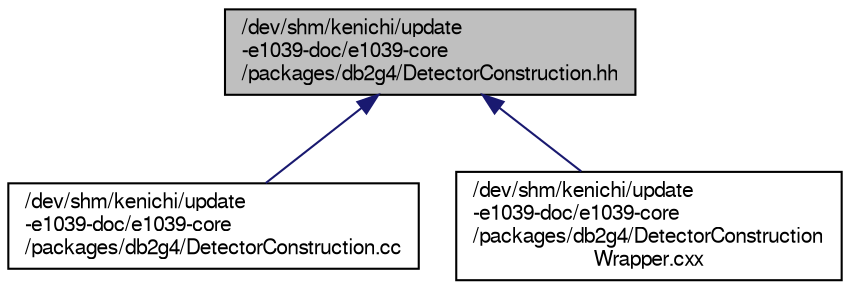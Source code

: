 digraph "/dev/shm/kenichi/update-e1039-doc/e1039-core/packages/db2g4/DetectorConstruction.hh"
{
  bgcolor="transparent";
  edge [fontname="FreeSans",fontsize="10",labelfontname="FreeSans",labelfontsize="10"];
  node [fontname="FreeSans",fontsize="10",shape=record];
  Node1 [label="/dev/shm/kenichi/update\l-e1039-doc/e1039-core\l/packages/db2g4/DetectorConstruction.hh",height=0.2,width=0.4,color="black", fillcolor="grey75", style="filled" fontcolor="black"];
  Node1 -> Node2 [dir="back",color="midnightblue",fontsize="10",style="solid",fontname="FreeSans"];
  Node2 [label="/dev/shm/kenichi/update\l-e1039-doc/e1039-core\l/packages/db2g4/DetectorConstruction.cc",height=0.2,width=0.4,color="black",URL="$d8/d14/DetectorConstruction_8cc.html"];
  Node1 -> Node3 [dir="back",color="midnightblue",fontsize="10",style="solid",fontname="FreeSans"];
  Node3 [label="/dev/shm/kenichi/update\l-e1039-doc/e1039-core\l/packages/db2g4/DetectorConstruction\lWrapper.cxx",height=0.2,width=0.4,color="black",URL="$d1/d32/DetectorConstructionWrapper_8cxx.html"];
}
